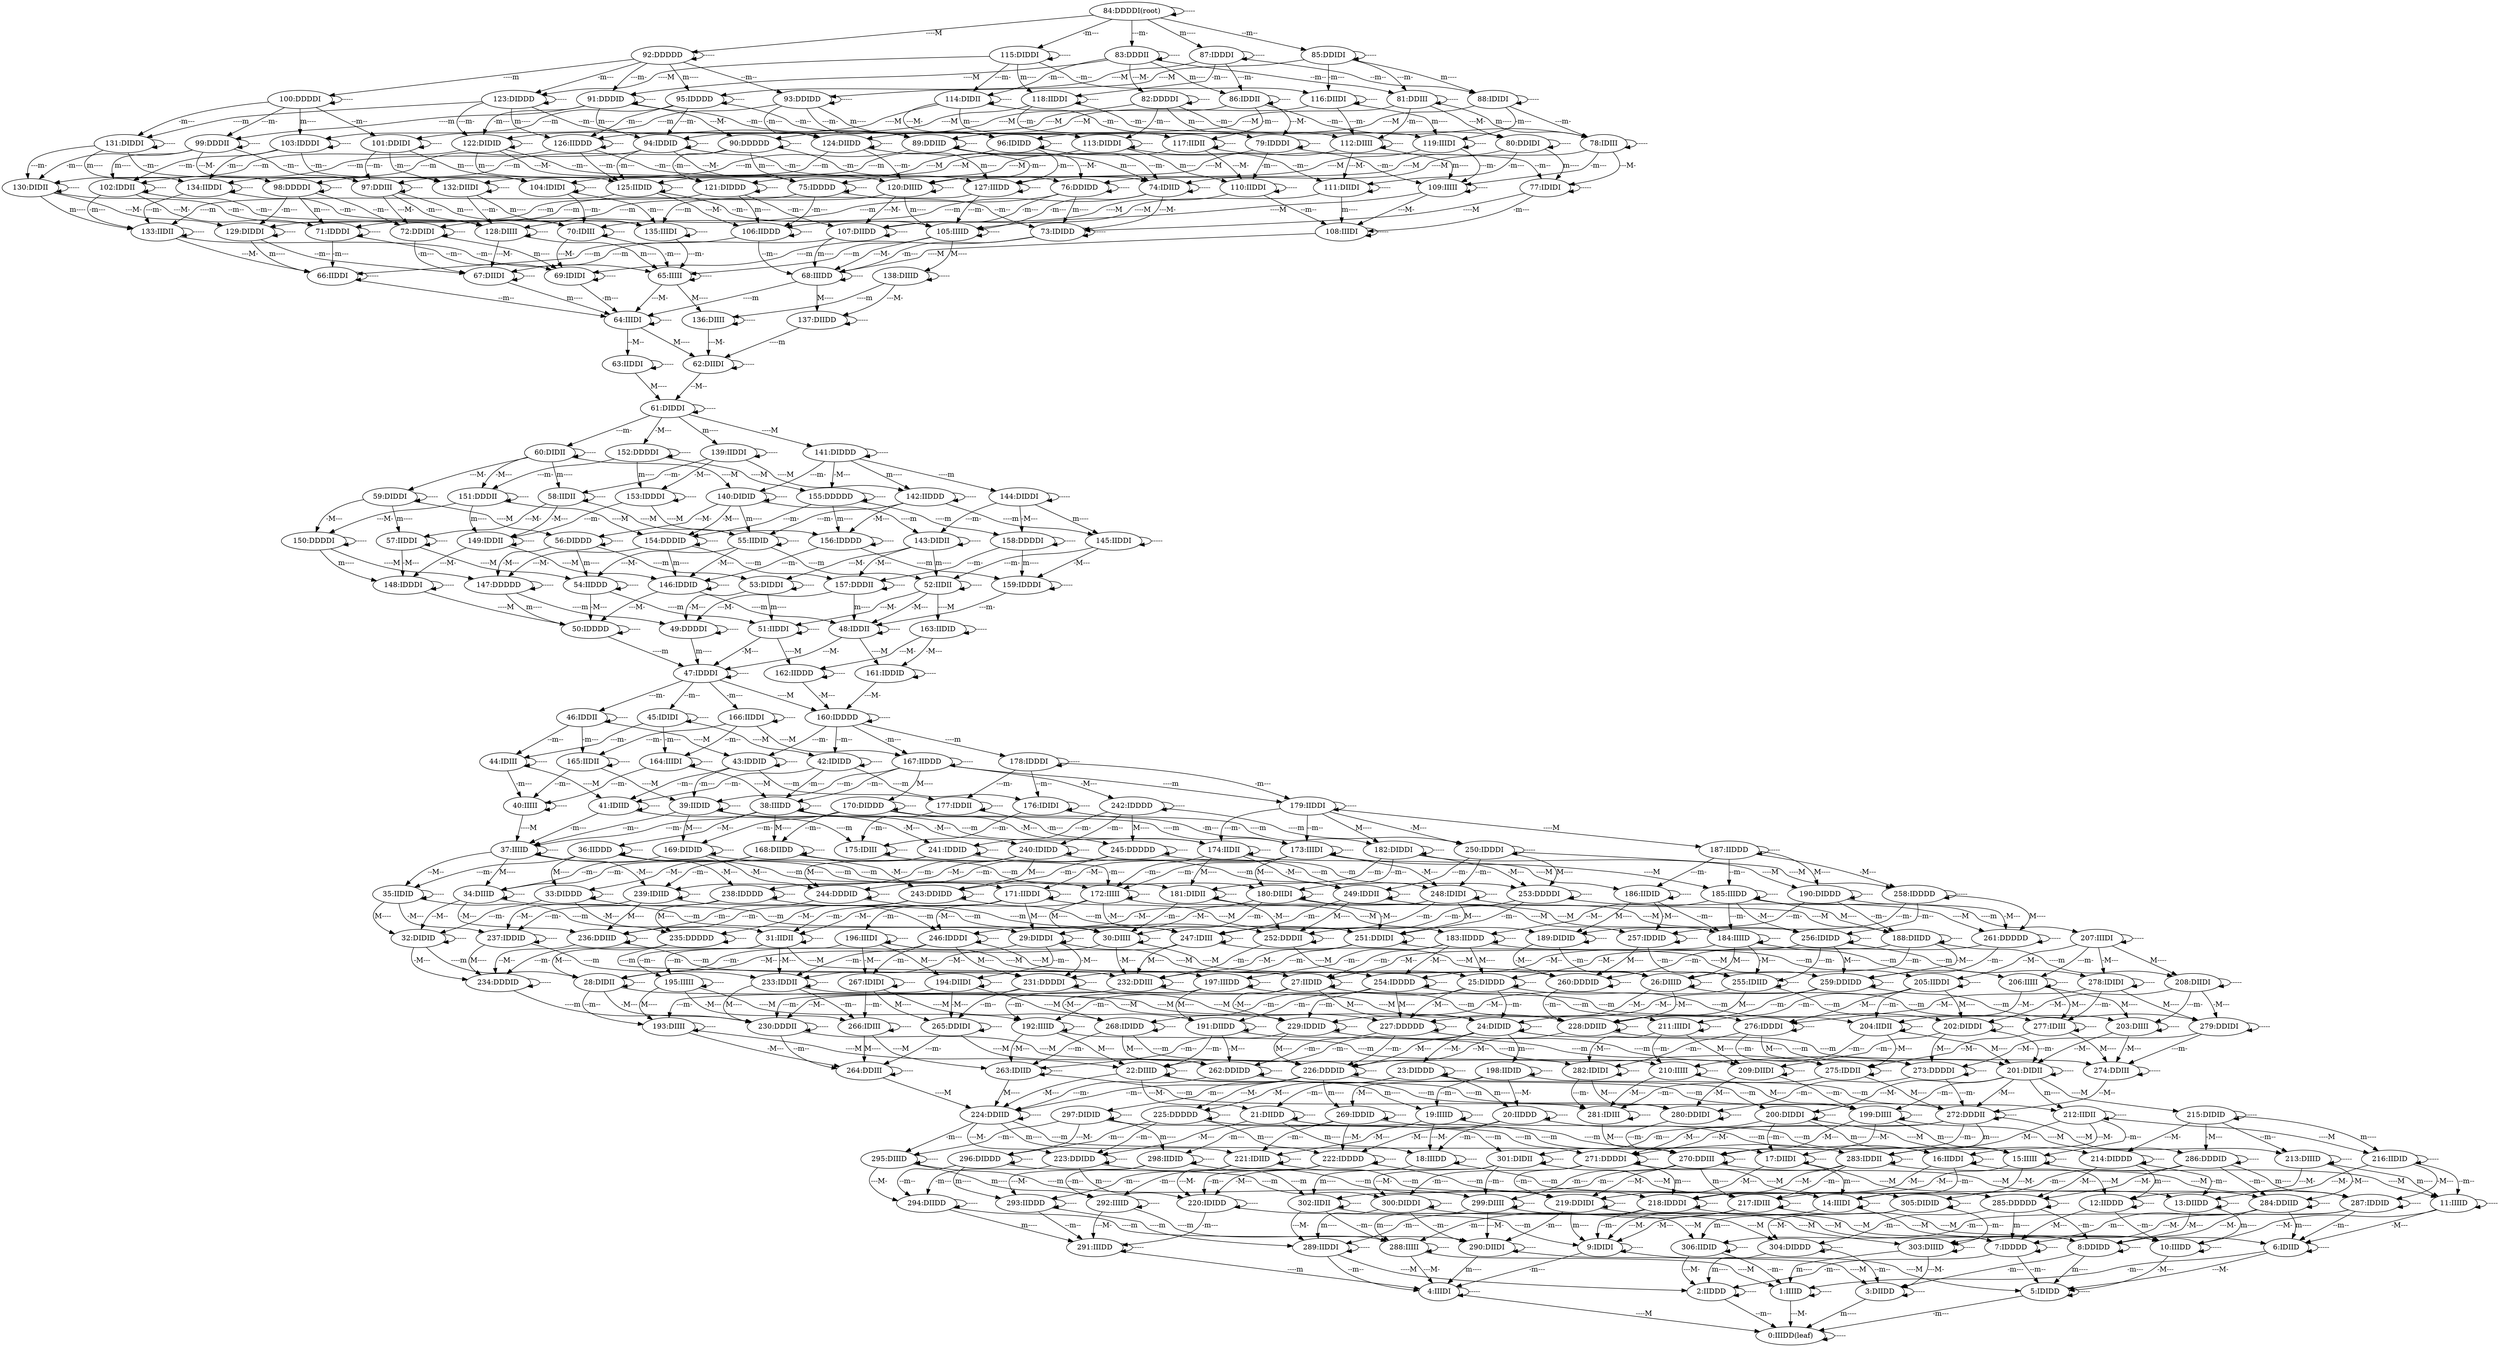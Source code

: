 digraph {
0[label="0:IIIDD(leaf)"];
1[label="1:IIIID"];
2[label="2:IIDDD"];
3[label="3:DIIDD"];
4[label="4:IIIDI"];
5[label="5:IDIDD"];
6[label="6:IDIID"];
7[label="7:IDDDD"];
8[label="8:DDIDD"];
9[label="9:IDIDI"];
10[label="10:IIIDD"];
11[label="11:IIIID"];
12[label="12:IIDDD"];
13[label="13:DIIDD"];
14[label="14:IIIDI"];
15[label="15:IIIII"];
16[label="16:IIDDI"];
17[label="17:DIIDI"];
18[label="18:IIIDD"];
19[label="19:IIIID"];
20[label="20:IIDDD"];
21[label="21:DIIDD"];
22[label="22:DIIID"];
23[label="23:DIDDD"];
24[label="24:DIDID"];
25[label="25:DIDDD"];
26[label="26:DIIID"];
27[label="27:IIDID"];
28[label="28:DIDII"];
29[label="29:DIDDI"];
30[label="30:DIIII"];
31[label="31:IIDII"];
32[label="32:DIDID"];
33[label="33:DIDDD"];
34[label="34:DIIID"];
35[label="35:IIDID"];
36[label="36:IIDDD"];
37[label="37:IIIID"];
38[label="38:IIIDD"];
39[label="39:IIDID"];
40[label="40:IIIII"];
41[label="41:IDIID"];
42[label="42:IDIDD"];
43[label="43:IDDID"];
44[label="44:IDIII"];
45[label="45:IDIDI"];
46[label="46:IDDII"];
47[label="47:IDDDI"];
48[label="48:IDDII"];
49[label="49:DDDDI"];
50[label="50:IDDDD"];
51[label="51:IIDDI"];
52[label="52:IIDII"];
53[label="53:DIDDI"];
54[label="54:IIDDD"];
55[label="55:IIDID"];
56[label="56:DIDDD"];
57[label="57:IIDDI"];
58[label="58:IIDII"];
59[label="59:DIDDI"];
60[label="60:DIDII"];
61[label="61:DIDDI"];
62[label="62:DIIDI"];
63[label="63:IIDDI"];
64[label="64:IIIDI"];
65[label="65:IIIII"];
66[label="66:IIDDI"];
67[label="67:DIIDI"];
68[label="68:IIIDD"];
69[label="69:IDIDI"];
70[label="70:IDIII"];
71[label="71:IDDDI"];
72[label="72:DDIDI"];
73[label="73:IDIDD"];
74[label="74:IDIID"];
75[label="75:IDDDD"];
76[label="76:DDIDD"];
77[label="77:IDIDI"];
78[label="78:IDIII"];
79[label="79:IDDDI"];
80[label="80:DDIDI"];
81[label="81:DDIII"];
82[label="82:DDDDI"];
83[label="83:DDDII"];
84[label="84:DDDDI(root)"];
85[label="85:DDIDI"];
86[label="86:IDDII"];
87[label="87:IDDDI"];
88[label="88:IDIDI"];
89[label="89:DDIID"];
90[label="90:DDDDD"];
91[label="91:DDDID"];
92[label="92:DDDDD"];
93[label="93:DDIDD"];
94[label="94:IDDID"];
95[label="95:IDDDD"];
96[label="96:IDIDD"];
97[label="97:DDIII"];
98[label="98:DDDDI"];
99[label="99:DDDII"];
100[label="100:DDDDI"];
101[label="101:DDIDI"];
102[label="102:IDDII"];
103[label="103:IDDDI"];
104[label="104:IDIDI"];
105[label="105:IIIID"];
106[label="106:IIDDD"];
107[label="107:DIIDD"];
108[label="108:IIIDI"];
109[label="109:IIIII"];
110[label="110:IIDDI"];
111[label="111:DIIDI"];
112[label="112:DIIII"];
113[label="113:DIDDI"];
114[label="114:DIDII"];
115[label="115:DIDDI"];
116[label="116:DIIDI"];
117[label="117:IIDII"];
118[label="118:IIDDI"];
119[label="119:IIIDI"];
120[label="120:DIIID"];
121[label="121:DIDDD"];
122[label="122:DIDID"];
123[label="123:DIDDD"];
124[label="124:DIIDD"];
125[label="125:IIDID"];
126[label="126:IIDDD"];
127[label="127:IIIDD"];
128[label="128:DIIII"];
129[label="129:DIDDI"];
130[label="130:DIDII"];
131[label="131:DIDDI"];
132[label="132:DIIDI"];
133[label="133:IIDII"];
134[label="134:IIDDI"];
135[label="135:IIIDI"];
136[label="136:DIIII"];
137[label="137:DIIDD"];
138[label="138:DIIID"];
139[label="139:IIDDI"];
140[label="140:DIDID"];
141[label="141:DIDDD"];
142[label="142:IIDDD"];
143[label="143:DIDII"];
144[label="144:DIDDI"];
145[label="145:IIDDI"];
146[label="146:IDDID"];
147[label="147:DDDDD"];
148[label="148:IDDDI"];
149[label="149:IDDII"];
150[label="150:DDDDI"];
151[label="151:DDDII"];
152[label="152:DDDDI"];
153[label="153:IDDDI"];
154[label="154:DDDID"];
155[label="155:DDDDD"];
156[label="156:IDDDD"];
157[label="157:DDDII"];
158[label="158:DDDDI"];
159[label="159:IDDDI"];
160[label="160:IDDDD"];
161[label="161:IDDID"];
162[label="162:IIDDD"];
163[label="163:IIDID"];
164[label="164:IIIDI"];
165[label="165:IIDII"];
166[label="166:IIDDI"];
167[label="167:IIDDD"];
168[label="168:DIIDD"];
169[label="169:DIDID"];
170[label="170:DIDDD"];
171[label="171:IIDDI"];
172[label="172:IIIII"];
173[label="173:IIIDI"];
174[label="174:IIDII"];
175[label="175:IDIII"];
176[label="176:IDIDI"];
177[label="177:IDDII"];
178[label="178:IDDDI"];
179[label="179:IIDDI"];
180[label="180:DIIDI"];
181[label="181:DIDII"];
182[label="182:DIDDI"];
183[label="183:IIDDD"];
184[label="184:IIIID"];
185[label="185:IIIDD"];
186[label="186:IIDID"];
187[label="187:IIDDD"];
188[label="188:DIIDD"];
189[label="189:DIDID"];
190[label="190:DIDDD"];
191[label="191:DIIDD"];
192[label="192:IIIID"];
193[label="193:DIIII"];
194[label="194:DIIDI"];
195[label="195:IIIII"];
196[label="196:IIIDI"];
197[label="197:IIIDD"];
198[label="198:IIDID"];
199[label="199:DIIII"];
200[label="200:DIDDI"];
201[label="201:DIDII"];
202[label="202:DIDDI"];
203[label="203:DIIII"];
204[label="204:IIDII"];
205[label="205:IIDDI"];
206[label="206:IIIII"];
207[label="207:IIIDI"];
208[label="208:DIIDI"];
209[label="209:DIIDI"];
210[label="210:IIIII"];
211[label="211:IIIDI"];
212[label="212:IIDII"];
213[label="213:DIIID"];
214[label="214:DIDDD"];
215[label="215:DIDID"];
216[label="216:IIDID"];
217[label="217:IDIII"];
218[label="218:IDDDI"];
219[label="219:DDIDI"];
220[label="220:IDIDD"];
221[label="221:IDIID"];
222[label="222:IDDDD"];
223[label="223:DDIDD"];
224[label="224:DDIID"];
225[label="225:DDDDD"];
226[label="226:DDDID"];
227[label="227:DDDDD"];
228[label="228:DDIID"];
229[label="229:IDDID"];
230[label="230:DDDII"];
231[label="231:DDDDI"];
232[label="232:DDIII"];
233[label="233:IDDII"];
234[label="234:DDDID"];
235[label="235:DDDDD"];
236[label="236:DDIID"];
237[label="237:IDDID"];
238[label="238:IDDDD"];
239[label="239:IDIID"];
240[label="240:IDIDD"];
241[label="241:IDDID"];
242[label="242:IDDDD"];
243[label="243:DDIDD"];
244[label="244:DDDID"];
245[label="245:DDDDD"];
246[label="246:IDDDI"];
247[label="247:IDIII"];
248[label="248:IDIDI"];
249[label="249:IDDII"];
250[label="250:IDDDI"];
251[label="251:DDIDI"];
252[label="252:DDDII"];
253[label="253:DDDDI"];
254[label="254:IDDDD"];
255[label="255:IDIID"];
256[label="256:IDIDD"];
257[label="257:IDDID"];
258[label="258:IDDDD"];
259[label="259:DDIDD"];
260[label="260:DDDID"];
261[label="261:DDDDD"];
262[label="262:DDIDD"];
263[label="263:IDIID"];
264[label="264:DDIII"];
265[label="265:DDIDI"];
266[label="266:IDIII"];
267[label="267:IDIDI"];
268[label="268:IDIDD"];
269[label="269:IDDID"];
270[label="270:DDIII"];
271[label="271:DDDDI"];
272[label="272:DDDII"];
273[label="273:DDDDI"];
274[label="274:DDIII"];
275[label="275:IDDII"];
276[label="276:IDDDI"];
277[label="277:IDIII"];
278[label="278:IDIDI"];
279[label="279:DDIDI"];
280[label="280:DDIDI"];
281[label="281:IDIII"];
282[label="282:IDIDI"];
283[label="283:IDDII"];
284[label="284:DDIID"];
285[label="285:DDDDD"];
286[label="286:DDDID"];
287[label="287:IDDID"];
288[label="288:IIIII"];
289[label="289:IIDDI"];
290[label="290:DIIDI"];
291[label="291:IIIDD"];
292[label="292:IIIID"];
293[label="293:IIDDD"];
294[label="294:DIIDD"];
295[label="295:DIIID"];
296[label="296:DIDDD"];
297[label="297:DIDID"];
298[label="298:IIDID"];
299[label="299:DIIII"];
300[label="300:DIDDI"];
301[label="301:DIDII"];
302[label="302:IIDII"];
303[label="303:DIIID"];
304[label="304:DIDDD"];
305[label="305:DIDID"];
306[label="306:IIDID"];
0 -> 0 [label="-----"];
1 -> 0 [label="---M-"];
1 -> 1 [label="-----"];
2 -> 0 [label="--m--"];
2 -> 2 [label="-----"];
3 -> 0 [label="m----"];
3 -> 3 [label="-----"];
4 -> 0 [label="----M"];
4 -> 4 [label="-----"];
5 -> 0 [label="-m---"];
5 -> 5 [label="-----"];
6 -> 5 [label="---M-"];
6 -> 1 [label="-m---"];
6 -> 6 [label="-----"];
7 -> 2 [label="-m---"];
7 -> 5 [label="--m--"];
7 -> 7 [label="-----"];
8 -> 5 [label="m----"];
8 -> 3 [label="-m---"];
8 -> 8 [label="-----"];
9 -> 5 [label="----M"];
9 -> 4 [label="-m---"];
9 -> 9 [label="-----"];
10 -> 5 [label="-M---"];
10 -> 10 [label="-----"];
11 -> 6 [label="-M---"];
11 -> 10 [label="---M-"];
11 -> 11 [label="-----"];
12 -> 7 [label="-M---"];
12 -> 10 [label="--m--"];
12 -> 12 [label="-----"];
13 -> 8 [label="-M---"];
13 -> 10 [label="m----"];
13 -> 13 [label="-----"];
14 -> 9 [label="-M---"];
14 -> 10 [label="----M"];
14 -> 14 [label="-----"];
15 -> 217 [label="-M---"];
15 -> 14 [label="---M-"];
15 -> 11 [label="----M"];
15 -> 15 [label="-----"];
16 -> 218 [label="-M---"];
16 -> 12 [label="----M"];
16 -> 14 [label="--m--"];
16 -> 16 [label="-----"];
17 -> 219 [label="-M---"];
17 -> 13 [label="----M"];
17 -> 14 [label="m----"];
17 -> 17 [label="-----"];
18 -> 220 [label="-M---"];
18 -> 14 [label="----m"];
18 -> 18 [label="-----"];
19 -> 221 [label="-M---"];
19 -> 18 [label="---M-"];
19 -> 15 [label="----m"];
19 -> 19 [label="-----"];
20 -> 222 [label="-M---"];
20 -> 18 [label="--m--"];
20 -> 16 [label="----m"];
20 -> 20 [label="-----"];
21 -> 223 [label="-M---"];
21 -> 18 [label="m----"];
21 -> 17 [label="----m"];
21 -> 21 [label="-----"];
22 -> 224 [label="-M---"];
22 -> 21 [label="---M-"];
22 -> 19 [label="m----"];
22 -> 199 [label="----m"];
22 -> 22 [label="-----"];
23 -> 225 [label="-M---"];
23 -> 20 [label="m----"];
23 -> 21 [label="--m--"];
23 -> 200 [label="----m"];
23 -> 23 [label="-----"];
24 -> 226 [label="-M---"];
24 -> 23 [label="---M-"];
24 -> 198 [label="m----"];
24 -> 22 [label="--m--"];
24 -> 201 [label="----m"];
24 -> 24 [label="-----"];
25 -> 227 [label="-M---"];
25 -> 191 [label="--m--"];
25 -> 24 [label="---m-"];
25 -> 202 [label="----m"];
25 -> 25 [label="-----"];
26 -> 228 [label="-M---"];
26 -> 24 [label="--M--"];
26 -> 203 [label="----m"];
26 -> 26 [label="-----"];
27 -> 24 [label="M----"];
27 -> 229 [label="-M---"];
27 -> 192 [label="--m--"];
27 -> 204 [label="----m"];
27 -> 27 [label="-----"];
28 -> 230 [label="-M---"];
28 -> 24 [label="----M"];
28 -> 193 [label="--m--"];
28 -> 28 [label="-----"];
29 -> 231 [label="-M---"];
29 -> 25 [label="----M"];
29 -> 194 [label="--m--"];
29 -> 28 [label="---m-"];
29 -> 29 [label="-----"];
30 -> 232 [label="-M---"];
30 -> 28 [label="--M--"];
30 -> 26 [label="----M"];
30 -> 30 [label="-----"];
31 -> 28 [label="M----"];
31 -> 233 [label="-M---"];
31 -> 27 [label="----M"];
31 -> 195 [label="--m--"];
31 -> 31 [label="-----"];
32 -> 234 [label="-M---"];
32 -> 28 [label="----m"];
32 -> 32 [label="-----"];
33 -> 235 [label="-M---"];
33 -> 32 [label="---m-"];
33 -> 29 [label="----m"];
33 -> 33 [label="-----"];
34 -> 236 [label="-M---"];
34 -> 32 [label="--M--"];
34 -> 30 [label="----m"];
34 -> 34 [label="-----"];
35 -> 32 [label="M----"];
35 -> 237 [label="-M---"];
35 -> 31 [label="----m"];
35 -> 35 [label="-----"];
36 -> 33 [label="M----"];
36 -> 238 [label="-M---"];
36 -> 35 [label="---m-"];
36 -> 171 [label="----m"];
36 -> 36 [label="-----"];
37 -> 34 [label="M----"];
37 -> 239 [label="-M---"];
37 -> 35 [label="--M--"];
37 -> 172 [label="----m"];
37 -> 37 [label="-----"];
38 -> 168 [label="M----"];
38 -> 240 [label="-M---"];
38 -> 36 [label="--M--"];
38 -> 37 [label="---m-"];
38 -> 173 [label="----m"];
38 -> 38 [label="-----"];
39 -> 169 [label="M----"];
39 -> 241 [label="-M---"];
39 -> 37 [label="--m--"];
39 -> 174 [label="----m"];
39 -> 39 [label="-----"];
40 -> 37 [label="----M"];
40 -> 40 [label="-----"];
41 -> 37 [label="-m---"];
41 -> 175 [label="----m"];
41 -> 41 [label="-----"];
42 -> 38 [label="-m---"];
42 -> 41 [label="---m-"];
42 -> 176 [label="----m"];
42 -> 42 [label="-----"];
43 -> 39 [label="-m---"];
43 -> 41 [label="--m--"];
43 -> 177 [label="----m"];
43 -> 43 [label="-----"];
44 -> 41 [label="----M"];
44 -> 40 [label="-m---"];
44 -> 44 [label="-----"];
45 -> 42 [label="----M"];
45 -> 164 [label="-m---"];
45 -> 44 [label="---m-"];
45 -> 45 [label="-----"];
46 -> 43 [label="----M"];
46 -> 165 [label="-m---"];
46 -> 44 [label="--m--"];
46 -> 46 [label="-----"];
47 -> 160 [label="----M"];
47 -> 166 [label="-m---"];
47 -> 45 [label="--m--"];
47 -> 46 [label="---m-"];
47 -> 47 [label="-----"];
48 -> 47 [label="---M-"];
48 -> 161 [label="----M"];
48 -> 48 [label="-----"];
49 -> 47 [label="m----"];
49 -> 49 [label="-----"];
50 -> 47 [label="----m"];
50 -> 50 [label="-----"];
51 -> 47 [label="-M---"];
51 -> 162 [label="----M"];
51 -> 51 [label="-----"];
52 -> 48 [label="-M---"];
52 -> 51 [label="---M-"];
52 -> 163 [label="----M"];
52 -> 52 [label="-----"];
53 -> 49 [label="-M---"];
53 -> 51 [label="m----"];
53 -> 53 [label="-----"];
54 -> 50 [label="-M---"];
54 -> 51 [label="----m"];
54 -> 54 [label="-----"];
55 -> 146 [label="-M---"];
55 -> 54 [label="---M-"];
55 -> 52 [label="----m"];
55 -> 55 [label="-----"];
56 -> 147 [label="-M---"];
56 -> 54 [label="m----"];
56 -> 53 [label="----m"];
56 -> 56 [label="-----"];
57 -> 148 [label="-M---"];
57 -> 54 [label="----M"];
57 -> 57 [label="-----"];
58 -> 149 [label="-M---"];
58 -> 57 [label="---M-"];
58 -> 55 [label="----M"];
58 -> 58 [label="-----"];
59 -> 150 [label="-M---"];
59 -> 56 [label="----M"];
59 -> 57 [label="m----"];
59 -> 59 [label="-----"];
60 -> 151 [label="-M---"];
60 -> 59 [label="---M-"];
60 -> 140 [label="----M"];
60 -> 58 [label="m----"];
60 -> 60 [label="-----"];
61 -> 152 [label="-M---"];
61 -> 141 [label="----M"];
61 -> 139 [label="m----"];
61 -> 60 [label="---m-"];
61 -> 61 [label="-----"];
62 -> 61 [label="--M--"];
62 -> 62 [label="-----"];
63 -> 61 [label="M----"];
63 -> 63 [label="-----"];
64 -> 62 [label="M----"];
64 -> 63 [label="--M--"];
64 -> 64 [label="-----"];
65 -> 136 [label="M----"];
65 -> 64 [label="---M-"];
65 -> 65 [label="-----"];
66 -> 64 [label="--m--"];
66 -> 66 [label="-----"];
67 -> 64 [label="m----"];
67 -> 67 [label="-----"];
68 -> 137 [label="M----"];
68 -> 64 [label="----m"];
68 -> 68 [label="-----"];
69 -> 64 [label="-m---"];
69 -> 69 [label="-----"];
70 -> 69 [label="---M-"];
70 -> 65 [label="-m---"];
70 -> 70 [label="-----"];
71 -> 66 [label="-m---"];
71 -> 69 [label="--m--"];
71 -> 71 [label="-----"];
72 -> 69 [label="m----"];
72 -> 67 [label="-m---"];
72 -> 72 [label="-----"];
73 -> 68 [label="-m---"];
73 -> 69 [label="----m"];
73 -> 73 [label="-----"];
74 -> 73 [label="---M-"];
74 -> 105 [label="-m---"];
74 -> 70 [label="----m"];
74 -> 74 [label="-----"];
75 -> 106 [label="-m---"];
75 -> 73 [label="--m--"];
75 -> 71 [label="----m"];
75 -> 75 [label="-----"];
76 -> 73 [label="m----"];
76 -> 107 [label="-m---"];
76 -> 72 [label="----m"];
76 -> 76 [label="-----"];
77 -> 73 [label="----M"];
77 -> 108 [label="-m---"];
77 -> 77 [label="-----"];
78 -> 77 [label="---M-"];
78 -> 74 [label="----M"];
78 -> 109 [label="-m---"];
78 -> 78 [label="-----"];
79 -> 75 [label="----M"];
79 -> 110 [label="-m---"];
79 -> 77 [label="--m--"];
79 -> 79 [label="-----"];
80 -> 76 [label="----M"];
80 -> 77 [label="m----"];
80 -> 111 [label="-m---"];
80 -> 80 [label="-----"];
81 -> 80 [label="---M-"];
81 -> 89 [label="----M"];
81 -> 78 [label="m----"];
81 -> 112 [label="-m---"];
81 -> 81 [label="-----"];
82 -> 90 [label="----M"];
82 -> 79 [label="m----"];
82 -> 113 [label="-m---"];
82 -> 80 [label="--m--"];
82 -> 82 [label="-----"];
83 -> 82 [label="---M-"];
83 -> 91 [label="----M"];
83 -> 86 [label="m----"];
83 -> 114 [label="-m---"];
83 -> 81 [label="--m--"];
83 -> 83 [label="-----"];
84 -> 92 [label="----M"];
84 -> 87 [label="m----"];
84 -> 115 [label="-m---"];
84 -> 85 [label="--m--"];
84 -> 83 [label="---m-"];
84 -> 84 [label="-----"];
85 -> 93 [label="----M"];
85 -> 88 [label="m----"];
85 -> 116 [label="-m---"];
85 -> 81 [label="---m-"];
85 -> 85 [label="-----"];
86 -> 79 [label="---M-"];
86 -> 94 [label="----M"];
86 -> 117 [label="-m---"];
86 -> 78 [label="--m--"];
86 -> 86 [label="-----"];
87 -> 95 [label="----M"];
87 -> 118 [label="-m---"];
87 -> 88 [label="--m--"];
87 -> 86 [label="---m-"];
87 -> 87 [label="-----"];
88 -> 96 [label="----M"];
88 -> 119 [label="-m---"];
88 -> 78 [label="---m-"];
88 -> 88 [label="-----"];
89 -> 76 [label="---M-"];
89 -> 74 [label="m----"];
89 -> 120 [label="-m---"];
89 -> 97 [label="----m"];
89 -> 89 [label="-----"];
90 -> 75 [label="m----"];
90 -> 121 [label="-m---"];
90 -> 76 [label="--m--"];
90 -> 98 [label="----m"];
90 -> 90 [label="-----"];
91 -> 90 [label="---M-"];
91 -> 94 [label="m----"];
91 -> 122 [label="-m---"];
91 -> 89 [label="--m--"];
91 -> 99 [label="----m"];
91 -> 91 [label="-----"];
92 -> 95 [label="m----"];
92 -> 123 [label="-m---"];
92 -> 93 [label="--m--"];
92 -> 91 [label="---m-"];
92 -> 100 [label="----m"];
92 -> 92 [label="-----"];
93 -> 96 [label="m----"];
93 -> 124 [label="-m---"];
93 -> 89 [label="---m-"];
93 -> 101 [label="----m"];
93 -> 93 [label="-----"];
94 -> 75 [label="---M-"];
94 -> 125 [label="-m---"];
94 -> 74 [label="--m--"];
94 -> 102 [label="----m"];
94 -> 94 [label="-----"];
95 -> 126 [label="-m---"];
95 -> 96 [label="--m--"];
95 -> 94 [label="---m-"];
95 -> 103 [label="----m"];
95 -> 95 [label="-----"];
96 -> 127 [label="-m---"];
96 -> 74 [label="---m-"];
96 -> 104 [label="----m"];
96 -> 96 [label="-----"];
97 -> 72 [label="---M-"];
97 -> 70 [label="m----"];
97 -> 128 [label="-m---"];
97 -> 97 [label="-----"];
98 -> 71 [label="m----"];
98 -> 129 [label="-m---"];
98 -> 72 [label="--m--"];
98 -> 98 [label="-----"];
99 -> 98 [label="---M-"];
99 -> 102 [label="m----"];
99 -> 130 [label="-m---"];
99 -> 97 [label="--m--"];
99 -> 99 [label="-----"];
100 -> 103 [label="m----"];
100 -> 131 [label="-m---"];
100 -> 101 [label="--m--"];
100 -> 99 [label="---m-"];
100 -> 100 [label="-----"];
101 -> 104 [label="m----"];
101 -> 132 [label="-m---"];
101 -> 97 [label="---m-"];
101 -> 101 [label="-----"];
102 -> 71 [label="---M-"];
102 -> 133 [label="-m---"];
102 -> 70 [label="--m--"];
102 -> 102 [label="-----"];
103 -> 134 [label="-m---"];
103 -> 104 [label="--m--"];
103 -> 102 [label="---m-"];
103 -> 103 [label="-----"];
104 -> 135 [label="-m---"];
104 -> 70 [label="---m-"];
104 -> 104 [label="-----"];
105 -> 138 [label="M----"];
105 -> 68 [label="---M-"];
105 -> 65 [label="----m"];
105 -> 105 [label="-----"];
106 -> 68 [label="--m--"];
106 -> 66 [label="----m"];
106 -> 106 [label="-----"];
107 -> 68 [label="m----"];
107 -> 67 [label="----m"];
107 -> 107 [label="-----"];
108 -> 68 [label="----M"];
108 -> 108 [label="-----"];
109 -> 108 [label="---M-"];
109 -> 105 [label="----M"];
109 -> 109 [label="-----"];
110 -> 106 [label="----M"];
110 -> 108 [label="--m--"];
110 -> 110 [label="-----"];
111 -> 107 [label="----M"];
111 -> 108 [label="m----"];
111 -> 111 [label="-----"];
112 -> 111 [label="---M-"];
112 -> 120 [label="----M"];
112 -> 109 [label="m----"];
112 -> 112 [label="-----"];
113 -> 121 [label="----M"];
113 -> 110 [label="m----"];
113 -> 111 [label="--m--"];
113 -> 113 [label="-----"];
114 -> 113 [label="---M-"];
114 -> 122 [label="----M"];
114 -> 117 [label="m----"];
114 -> 112 [label="--m--"];
114 -> 114 [label="-----"];
115 -> 123 [label="----M"];
115 -> 118 [label="m----"];
115 -> 116 [label="--m--"];
115 -> 114 [label="---m-"];
115 -> 115 [label="-----"];
116 -> 124 [label="----M"];
116 -> 119 [label="m----"];
116 -> 112 [label="---m-"];
116 -> 116 [label="-----"];
117 -> 110 [label="---M-"];
117 -> 125 [label="----M"];
117 -> 109 [label="--m--"];
117 -> 117 [label="-----"];
118 -> 126 [label="----M"];
118 -> 119 [label="--m--"];
118 -> 117 [label="---m-"];
118 -> 118 [label="-----"];
119 -> 127 [label="----M"];
119 -> 109 [label="---m-"];
119 -> 119 [label="-----"];
120 -> 107 [label="---M-"];
120 -> 105 [label="m----"];
120 -> 128 [label="----m"];
120 -> 120 [label="-----"];
121 -> 106 [label="m----"];
121 -> 107 [label="--m--"];
121 -> 129 [label="----m"];
121 -> 121 [label="-----"];
122 -> 121 [label="---M-"];
122 -> 125 [label="m----"];
122 -> 120 [label="--m--"];
122 -> 130 [label="----m"];
122 -> 122 [label="-----"];
123 -> 126 [label="m----"];
123 -> 124 [label="--m--"];
123 -> 122 [label="---m-"];
123 -> 131 [label="----m"];
123 -> 123 [label="-----"];
124 -> 127 [label="m----"];
124 -> 120 [label="---m-"];
124 -> 132 [label="----m"];
124 -> 124 [label="-----"];
125 -> 106 [label="---M-"];
125 -> 105 [label="--m--"];
125 -> 133 [label="----m"];
125 -> 125 [label="-----"];
126 -> 127 [label="--m--"];
126 -> 125 [label="---m-"];
126 -> 134 [label="----m"];
126 -> 126 [label="-----"];
127 -> 105 [label="---m-"];
127 -> 135 [label="----m"];
127 -> 127 [label="-----"];
128 -> 67 [label="---M-"];
128 -> 65 [label="m----"];
128 -> 128 [label="-----"];
129 -> 66 [label="m----"];
129 -> 67 [label="--m--"];
129 -> 129 [label="-----"];
130 -> 129 [label="---M-"];
130 -> 133 [label="m----"];
130 -> 128 [label="--m--"];
130 -> 130 [label="-----"];
131 -> 134 [label="m----"];
131 -> 132 [label="--m--"];
131 -> 130 [label="---m-"];
131 -> 131 [label="-----"];
132 -> 135 [label="m----"];
132 -> 128 [label="---m-"];
132 -> 132 [label="-----"];
133 -> 66 [label="---M-"];
133 -> 65 [label="--m--"];
133 -> 133 [label="-----"];
134 -> 135 [label="--m--"];
134 -> 133 [label="---m-"];
134 -> 134 [label="-----"];
135 -> 65 [label="---m-"];
135 -> 135 [label="-----"];
136 -> 62 [label="---M-"];
136 -> 136 [label="-----"];
137 -> 62 [label="----m"];
137 -> 137 [label="-----"];
138 -> 137 [label="---M-"];
138 -> 136 [label="----m"];
138 -> 138 [label="-----"];
139 -> 153 [label="-M---"];
139 -> 142 [label="----M"];
139 -> 58 [label="---m-"];
139 -> 139 [label="-----"];
140 -> 154 [label="-M---"];
140 -> 56 [label="---M-"];
140 -> 55 [label="m----"];
140 -> 143 [label="----m"];
140 -> 140 [label="-----"];
141 -> 155 [label="-M---"];
141 -> 142 [label="m----"];
141 -> 140 [label="---m-"];
141 -> 144 [label="----m"];
141 -> 141 [label="-----"];
142 -> 156 [label="-M---"];
142 -> 55 [label="---m-"];
142 -> 145 [label="----m"];
142 -> 142 [label="-----"];
143 -> 157 [label="-M---"];
143 -> 53 [label="---M-"];
143 -> 52 [label="m----"];
143 -> 143 [label="-----"];
144 -> 158 [label="-M---"];
144 -> 145 [label="m----"];
144 -> 143 [label="---m-"];
144 -> 144 [label="-----"];
145 -> 159 [label="-M---"];
145 -> 52 [label="---m-"];
145 -> 145 [label="-----"];
146 -> 50 [label="---M-"];
146 -> 48 [label="----m"];
146 -> 146 [label="-----"];
147 -> 50 [label="m----"];
147 -> 49 [label="----m"];
147 -> 147 [label="-----"];
148 -> 50 [label="----M"];
148 -> 148 [label="-----"];
149 -> 148 [label="---M-"];
149 -> 146 [label="----M"];
149 -> 149 [label="-----"];
150 -> 147 [label="----M"];
150 -> 148 [label="m----"];
150 -> 150 [label="-----"];
151 -> 150 [label="---M-"];
151 -> 154 [label="----M"];
151 -> 149 [label="m----"];
151 -> 151 [label="-----"];
152 -> 155 [label="----M"];
152 -> 153 [label="m----"];
152 -> 151 [label="---m-"];
152 -> 152 [label="-----"];
153 -> 156 [label="----M"];
153 -> 149 [label="---m-"];
153 -> 153 [label="-----"];
154 -> 147 [label="---M-"];
154 -> 146 [label="m----"];
154 -> 157 [label="----m"];
154 -> 154 [label="-----"];
155 -> 156 [label="m----"];
155 -> 154 [label="---m-"];
155 -> 158 [label="----m"];
155 -> 155 [label="-----"];
156 -> 146 [label="---m-"];
156 -> 159 [label="----m"];
156 -> 156 [label="-----"];
157 -> 49 [label="---M-"];
157 -> 48 [label="m----"];
157 -> 157 [label="-----"];
158 -> 159 [label="m----"];
158 -> 157 [label="---m-"];
158 -> 158 [label="-----"];
159 -> 48 [label="---m-"];
159 -> 159 [label="-----"];
160 -> 167 [label="-m---"];
160 -> 42 [label="--m--"];
160 -> 43 [label="---m-"];
160 -> 178 [label="----m"];
160 -> 160 [label="-----"];
161 -> 160 [label="---M-"];
161 -> 161 [label="-----"];
162 -> 160 [label="-M---"];
162 -> 162 [label="-----"];
163 -> 161 [label="-M---"];
163 -> 162 [label="---M-"];
163 -> 163 [label="-----"];
164 -> 38 [label="----M"];
164 -> 40 [label="---m-"];
164 -> 164 [label="-----"];
165 -> 39 [label="----M"];
165 -> 40 [label="--m--"];
165 -> 165 [label="-----"];
166 -> 167 [label="----M"];
166 -> 164 [label="--m--"];
166 -> 165 [label="---m-"];
166 -> 166 [label="-----"];
167 -> 170 [label="M----"];
167 -> 242 [label="-M---"];
167 -> 38 [label="--m--"];
167 -> 39 [label="---m-"];
167 -> 179 [label="----m"];
167 -> 167 [label="-----"];
168 -> 243 [label="-M---"];
168 -> 33 [label="--M--"];
168 -> 34 [label="---m-"];
168 -> 180 [label="----m"];
168 -> 168 [label="-----"];
169 -> 244 [label="-M---"];
169 -> 34 [label="--m--"];
169 -> 181 [label="----m"];
169 -> 169 [label="-----"];
170 -> 245 [label="-M---"];
170 -> 168 [label="--m--"];
170 -> 169 [label="---m-"];
170 -> 182 [label="----m"];
170 -> 170 [label="-----"];
171 -> 29 [label="M----"];
171 -> 246 [label="-M---"];
171 -> 183 [label="----M"];
171 -> 196 [label="--m--"];
171 -> 31 [label="---m-"];
171 -> 171 [label="-----"];
172 -> 30 [label="M----"];
172 -> 247 [label="-M---"];
172 -> 31 [label="--M--"];
172 -> 184 [label="----M"];
172 -> 172 [label="-----"];
173 -> 180 [label="M----"];
173 -> 248 [label="-M---"];
173 -> 171 [label="--M--"];
173 -> 185 [label="----M"];
173 -> 172 [label="---m-"];
173 -> 173 [label="-----"];
174 -> 181 [label="M----"];
174 -> 249 [label="-M---"];
174 -> 186 [label="----M"];
174 -> 172 [label="--m--"];
174 -> 174 [label="-----"];
175 -> 172 [label="-m---"];
175 -> 175 [label="-----"];
176 -> 173 [label="-m---"];
176 -> 175 [label="---m-"];
176 -> 176 [label="-----"];
177 -> 174 [label="-m---"];
177 -> 175 [label="--m--"];
177 -> 177 [label="-----"];
178 -> 179 [label="-m---"];
178 -> 176 [label="--m--"];
178 -> 177 [label="---m-"];
178 -> 178 [label="-----"];
179 -> 182 [label="M----"];
179 -> 250 [label="-M---"];
179 -> 187 [label="----M"];
179 -> 173 [label="--m--"];
179 -> 174 [label="---m-"];
179 -> 179 [label="-----"];
180 -> 251 [label="-M---"];
180 -> 29 [label="--M--"];
180 -> 188 [label="----M"];
180 -> 30 [label="---m-"];
180 -> 180 [label="-----"];
181 -> 252 [label="-M---"];
181 -> 189 [label="----M"];
181 -> 30 [label="--m--"];
181 -> 181 [label="-----"];
182 -> 253 [label="-M---"];
182 -> 190 [label="----M"];
182 -> 180 [label="--m--"];
182 -> 181 [label="---m-"];
182 -> 182 [label="-----"];
183 -> 25 [label="M----"];
183 -> 254 [label="-M---"];
183 -> 197 [label="--m--"];
183 -> 27 [label="---m-"];
183 -> 205 [label="----m"];
183 -> 183 [label="-----"];
184 -> 26 [label="M----"];
184 -> 255 [label="-M---"];
184 -> 27 [label="--M--"];
184 -> 206 [label="----m"];
184 -> 184 [label="-----"];
185 -> 188 [label="M----"];
185 -> 256 [label="-M---"];
185 -> 183 [label="--M--"];
185 -> 184 [label="---m-"];
185 -> 207 [label="----m"];
185 -> 185 [label="-----"];
186 -> 189 [label="M----"];
186 -> 257 [label="-M---"];
186 -> 184 [label="--m--"];
186 -> 186 [label="-----"];
187 -> 190 [label="M----"];
187 -> 258 [label="-M---"];
187 -> 185 [label="--m--"];
187 -> 186 [label="---m-"];
187 -> 187 [label="-----"];
188 -> 259 [label="-M---"];
188 -> 25 [label="--M--"];
188 -> 26 [label="---m-"];
188 -> 208 [label="----m"];
188 -> 188 [label="-----"];
189 -> 260 [label="-M---"];
189 -> 26 [label="--m--"];
189 -> 189 [label="-----"];
190 -> 261 [label="-M---"];
190 -> 188 [label="--m--"];
190 -> 189 [label="---m-"];
190 -> 190 [label="-----"];
191 -> 262 [label="-M---"];
191 -> 22 [label="---m-"];
191 -> 209 [label="----m"];
191 -> 191 [label="-----"];
192 -> 22 [label="M----"];
192 -> 263 [label="-M---"];
192 -> 210 [label="----m"];
192 -> 192 [label="-----"];
193 -> 264 [label="-M---"];
193 -> 22 [label="----M"];
193 -> 193 [label="-----"];
194 -> 265 [label="-M---"];
194 -> 191 [label="----M"];
194 -> 193 [label="---m-"];
194 -> 194 [label="-----"];
195 -> 193 [label="M----"];
195 -> 266 [label="-M---"];
195 -> 192 [label="----M"];
195 -> 195 [label="-----"];
196 -> 194 [label="M----"];
196 -> 267 [label="-M---"];
196 -> 197 [label="----M"];
196 -> 195 [label="---m-"];
196 -> 196 [label="-----"];
197 -> 191 [label="M----"];
197 -> 268 [label="-M---"];
197 -> 192 [label="---m-"];
197 -> 211 [label="----m"];
197 -> 197 [label="-----"];
198 -> 269 [label="-M---"];
198 -> 20 [label="---M-"];
198 -> 19 [label="--m--"];
198 -> 212 [label="----m"];
198 -> 198 [label="-----"];
199 -> 270 [label="-M---"];
199 -> 17 [label="---M-"];
199 -> 213 [label="----M"];
199 -> 15 [label="m----"];
199 -> 199 [label="-----"];
200 -> 271 [label="-M---"];
200 -> 214 [label="----M"];
200 -> 16 [label="m----"];
200 -> 17 [label="--m--"];
200 -> 200 [label="-----"];
201 -> 272 [label="-M---"];
201 -> 200 [label="---M-"];
201 -> 215 [label="----M"];
201 -> 212 [label="m----"];
201 -> 199 [label="--m--"];
201 -> 201 [label="-----"];
202 -> 273 [label="-M---"];
202 -> 209 [label="--m--"];
202 -> 201 [label="---m-"];
202 -> 202 [label="-----"];
203 -> 274 [label="-M---"];
203 -> 201 [label="--M--"];
203 -> 203 [label="-----"];
204 -> 201 [label="M----"];
204 -> 275 [label="-M---"];
204 -> 210 [label="--m--"];
204 -> 204 [label="-----"];
205 -> 202 [label="M----"];
205 -> 276 [label="-M---"];
205 -> 211 [label="--m--"];
205 -> 204 [label="---m-"];
205 -> 205 [label="-----"];
206 -> 203 [label="M----"];
206 -> 277 [label="-M---"];
206 -> 204 [label="--M--"];
206 -> 206 [label="-----"];
207 -> 208 [label="M----"];
207 -> 278 [label="-M---"];
207 -> 205 [label="--M--"];
207 -> 206 [label="---m-"];
207 -> 207 [label="-----"];
208 -> 279 [label="-M---"];
208 -> 202 [label="--M--"];
208 -> 203 [label="---m-"];
208 -> 208 [label="-----"];
209 -> 280 [label="-M---"];
209 -> 199 [label="---m-"];
209 -> 209 [label="-----"];
210 -> 199 [label="M----"];
210 -> 281 [label="-M---"];
210 -> 210 [label="-----"];
211 -> 209 [label="M----"];
211 -> 282 [label="-M---"];
211 -> 210 [label="---m-"];
211 -> 211 [label="-----"];
212 -> 283 [label="-M---"];
212 -> 16 [label="---M-"];
212 -> 216 [label="----M"];
212 -> 15 [label="--m--"];
212 -> 212 [label="-----"];
213 -> 284 [label="-M---"];
213 -> 13 [label="---M-"];
213 -> 11 [label="m----"];
213 -> 213 [label="-----"];
214 -> 285 [label="-M---"];
214 -> 12 [label="m----"];
214 -> 13 [label="--m--"];
214 -> 214 [label="-----"];
215 -> 286 [label="-M---"];
215 -> 214 [label="---M-"];
215 -> 216 [label="m----"];
215 -> 213 [label="--m--"];
215 -> 215 [label="-----"];
216 -> 287 [label="-M---"];
216 -> 12 [label="---M-"];
216 -> 11 [label="--m--"];
216 -> 216 [label="-----"];
217 -> 9 [label="---M-"];
217 -> 6 [label="----M"];
217 -> 288 [label="-m---"];
217 -> 217 [label="-----"];
218 -> 7 [label="----M"];
218 -> 289 [label="-m---"];
218 -> 9 [label="--m--"];
218 -> 218 [label="-----"];
219 -> 8 [label="----M"];
219 -> 9 [label="m----"];
219 -> 290 [label="-m---"];
219 -> 219 [label="-----"];
220 -> 291 [label="-m---"];
220 -> 9 [label="----m"];
220 -> 220 [label="-----"];
221 -> 220 [label="---M-"];
221 -> 292 [label="-m---"];
221 -> 217 [label="----m"];
221 -> 221 [label="-----"];
222 -> 293 [label="-m---"];
222 -> 220 [label="--m--"];
222 -> 218 [label="----m"];
222 -> 222 [label="-----"];
223 -> 220 [label="m----"];
223 -> 294 [label="-m---"];
223 -> 219 [label="----m"];
223 -> 223 [label="-----"];
224 -> 223 [label="---M-"];
224 -> 221 [label="m----"];
224 -> 295 [label="-m---"];
224 -> 270 [label="----m"];
224 -> 224 [label="-----"];
225 -> 222 [label="m----"];
225 -> 296 [label="-m---"];
225 -> 223 [label="--m--"];
225 -> 271 [label="----m"];
225 -> 225 [label="-----"];
226 -> 225 [label="---M-"];
226 -> 269 [label="m----"];
226 -> 297 [label="-m---"];
226 -> 224 [label="--m--"];
226 -> 272 [label="----m"];
226 -> 226 [label="-----"];
227 -> 262 [label="--m--"];
227 -> 226 [label="---m-"];
227 -> 273 [label="----m"];
227 -> 227 [label="-----"];
228 -> 226 [label="--M--"];
228 -> 274 [label="----m"];
228 -> 228 [label="-----"];
229 -> 226 [label="M----"];
229 -> 263 [label="--m--"];
229 -> 275 [label="----m"];
229 -> 229 [label="-----"];
230 -> 226 [label="----M"];
230 -> 264 [label="--m--"];
230 -> 230 [label="-----"];
231 -> 227 [label="----M"];
231 -> 265 [label="--m--"];
231 -> 230 [label="---m-"];
231 -> 231 [label="-----"];
232 -> 230 [label="--M--"];
232 -> 228 [label="----M"];
232 -> 232 [label="-----"];
233 -> 230 [label="M----"];
233 -> 229 [label="----M"];
233 -> 266 [label="--m--"];
233 -> 233 [label="-----"];
234 -> 230 [label="----m"];
234 -> 234 [label="-----"];
235 -> 234 [label="---m-"];
235 -> 231 [label="----m"];
235 -> 235 [label="-----"];
236 -> 234 [label="--M--"];
236 -> 232 [label="----m"];
236 -> 236 [label="-----"];
237 -> 234 [label="M----"];
237 -> 233 [label="----m"];
237 -> 237 [label="-----"];
238 -> 235 [label="M----"];
238 -> 237 [label="---m-"];
238 -> 246 [label="----m"];
238 -> 238 [label="-----"];
239 -> 236 [label="M----"];
239 -> 237 [label="--M--"];
239 -> 247 [label="----m"];
239 -> 239 [label="-----"];
240 -> 243 [label="M----"];
240 -> 238 [label="--M--"];
240 -> 239 [label="---m-"];
240 -> 248 [label="----m"];
240 -> 240 [label="-----"];
241 -> 244 [label="M----"];
241 -> 239 [label="--m--"];
241 -> 249 [label="----m"];
241 -> 241 [label="-----"];
242 -> 245 [label="M----"];
242 -> 240 [label="--m--"];
242 -> 241 [label="---m-"];
242 -> 250 [label="----m"];
242 -> 242 [label="-----"];
243 -> 235 [label="--M--"];
243 -> 236 [label="---m-"];
243 -> 251 [label="----m"];
243 -> 243 [label="-----"];
244 -> 236 [label="--m--"];
244 -> 252 [label="----m"];
244 -> 244 [label="-----"];
245 -> 243 [label="--m--"];
245 -> 244 [label="---m-"];
245 -> 253 [label="----m"];
245 -> 245 [label="-----"];
246 -> 231 [label="M----"];
246 -> 254 [label="----M"];
246 -> 267 [label="--m--"];
246 -> 233 [label="---m-"];
246 -> 246 [label="-----"];
247 -> 232 [label="M----"];
247 -> 233 [label="--M--"];
247 -> 255 [label="----M"];
247 -> 247 [label="-----"];
248 -> 251 [label="M----"];
248 -> 246 [label="--M--"];
248 -> 256 [label="----M"];
248 -> 247 [label="---m-"];
248 -> 248 [label="-----"];
249 -> 252 [label="M----"];
249 -> 257 [label="----M"];
249 -> 247 [label="--m--"];
249 -> 249 [label="-----"];
250 -> 253 [label="M----"];
250 -> 258 [label="----M"];
250 -> 248 [label="--m--"];
250 -> 249 [label="---m-"];
250 -> 250 [label="-----"];
251 -> 231 [label="--M--"];
251 -> 259 [label="----M"];
251 -> 232 [label="---m-"];
251 -> 251 [label="-----"];
252 -> 260 [label="----M"];
252 -> 232 [label="--m--"];
252 -> 252 [label="-----"];
253 -> 261 [label="----M"];
253 -> 251 [label="--m--"];
253 -> 252 [label="---m-"];
253 -> 253 [label="-----"];
254 -> 227 [label="M----"];
254 -> 268 [label="--m--"];
254 -> 229 [label="---m-"];
254 -> 276 [label="----m"];
254 -> 254 [label="-----"];
255 -> 228 [label="M----"];
255 -> 229 [label="--M--"];
255 -> 277 [label="----m"];
255 -> 255 [label="-----"];
256 -> 259 [label="M----"];
256 -> 254 [label="--M--"];
256 -> 255 [label="---m-"];
256 -> 278 [label="----m"];
256 -> 256 [label="-----"];
257 -> 260 [label="M----"];
257 -> 255 [label="--m--"];
257 -> 257 [label="-----"];
258 -> 261 [label="M----"];
258 -> 256 [label="--m--"];
258 -> 257 [label="---m-"];
258 -> 258 [label="-----"];
259 -> 227 [label="--M--"];
259 -> 228 [label="---m-"];
259 -> 279 [label="----m"];
259 -> 259 [label="-----"];
260 -> 228 [label="--m--"];
260 -> 260 [label="-----"];
261 -> 259 [label="--m--"];
261 -> 260 [label="---m-"];
261 -> 261 [label="-----"];
262 -> 224 [label="---m-"];
262 -> 280 [label="----m"];
262 -> 262 [label="-----"];
263 -> 224 [label="M----"];
263 -> 281 [label="----m"];
263 -> 263 [label="-----"];
264 -> 224 [label="----M"];
264 -> 264 [label="-----"];
265 -> 262 [label="----M"];
265 -> 264 [label="---m-"];
265 -> 265 [label="-----"];
266 -> 264 [label="M----"];
266 -> 263 [label="----M"];
266 -> 266 [label="-----"];
267 -> 265 [label="M----"];
267 -> 268 [label="----M"];
267 -> 266 [label="---m-"];
267 -> 267 [label="-----"];
268 -> 262 [label="M----"];
268 -> 263 [label="---m-"];
268 -> 282 [label="----m"];
268 -> 268 [label="-----"];
269 -> 222 [label="---M-"];
269 -> 298 [label="-m---"];
269 -> 221 [label="--m--"];
269 -> 283 [label="----m"];
269 -> 269 [label="-----"];
270 -> 219 [label="---M-"];
270 -> 284 [label="----M"];
270 -> 217 [label="m----"];
270 -> 299 [label="-m---"];
270 -> 270 [label="-----"];
271 -> 285 [label="----M"];
271 -> 218 [label="m----"];
271 -> 300 [label="-m---"];
271 -> 219 [label="--m--"];
271 -> 271 [label="-----"];
272 -> 271 [label="---M-"];
272 -> 286 [label="----M"];
272 -> 283 [label="m----"];
272 -> 301 [label="-m---"];
272 -> 270 [label="--m--"];
272 -> 272 [label="-----"];
273 -> 280 [label="--m--"];
273 -> 272 [label="---m-"];
273 -> 273 [label="-----"];
274 -> 272 [label="--M--"];
274 -> 274 [label="-----"];
275 -> 272 [label="M----"];
275 -> 281 [label="--m--"];
275 -> 275 [label="-----"];
276 -> 273 [label="M----"];
276 -> 282 [label="--m--"];
276 -> 275 [label="---m-"];
276 -> 276 [label="-----"];
277 -> 274 [label="M----"];
277 -> 275 [label="--M--"];
277 -> 277 [label="-----"];
278 -> 279 [label="M----"];
278 -> 276 [label="--M--"];
278 -> 277 [label="---m-"];
278 -> 278 [label="-----"];
279 -> 273 [label="--M--"];
279 -> 274 [label="---m-"];
279 -> 279 [label="-----"];
280 -> 270 [label="---m-"];
280 -> 280 [label="-----"];
281 -> 270 [label="M----"];
281 -> 281 [label="-----"];
282 -> 280 [label="M----"];
282 -> 281 [label="---m-"];
282 -> 282 [label="-----"];
283 -> 218 [label="---M-"];
283 -> 287 [label="----M"];
283 -> 302 [label="-m---"];
283 -> 217 [label="--m--"];
283 -> 283 [label="-----"];
284 -> 8 [label="---M-"];
284 -> 6 [label="m----"];
284 -> 303 [label="-m---"];
284 -> 284 [label="-----"];
285 -> 7 [label="m----"];
285 -> 304 [label="-m---"];
285 -> 8 [label="--m--"];
285 -> 285 [label="-----"];
286 -> 285 [label="---M-"];
286 -> 287 [label="m----"];
286 -> 305 [label="-m---"];
286 -> 284 [label="--m--"];
286 -> 286 [label="-----"];
287 -> 7 [label="---M-"];
287 -> 306 [label="-m---"];
287 -> 6 [label="--m--"];
287 -> 287 [label="-----"];
288 -> 4 [label="---M-"];
288 -> 1 [label="----M"];
288 -> 288 [label="-----"];
289 -> 2 [label="----M"];
289 -> 4 [label="--m--"];
289 -> 289 [label="-----"];
290 -> 3 [label="----M"];
290 -> 4 [label="m----"];
290 -> 290 [label="-----"];
291 -> 4 [label="----m"];
291 -> 291 [label="-----"];
292 -> 291 [label="---M-"];
292 -> 288 [label="----m"];
292 -> 292 [label="-----"];
293 -> 291 [label="--m--"];
293 -> 289 [label="----m"];
293 -> 293 [label="-----"];
294 -> 291 [label="m----"];
294 -> 290 [label="----m"];
294 -> 294 [label="-----"];
295 -> 294 [label="---M-"];
295 -> 292 [label="m----"];
295 -> 299 [label="----m"];
295 -> 295 [label="-----"];
296 -> 293 [label="m----"];
296 -> 294 [label="--m--"];
296 -> 300 [label="----m"];
296 -> 296 [label="-----"];
297 -> 296 [label="---M-"];
297 -> 298 [label="m----"];
297 -> 295 [label="--m--"];
297 -> 301 [label="----m"];
297 -> 297 [label="-----"];
298 -> 293 [label="---M-"];
298 -> 292 [label="--m--"];
298 -> 302 [label="----m"];
298 -> 298 [label="-----"];
299 -> 290 [label="---M-"];
299 -> 303 [label="----M"];
299 -> 288 [label="m----"];
299 -> 299 [label="-----"];
300 -> 304 [label="----M"];
300 -> 289 [label="m----"];
300 -> 290 [label="--m--"];
300 -> 300 [label="-----"];
301 -> 300 [label="---M-"];
301 -> 305 [label="----M"];
301 -> 302 [label="m----"];
301 -> 299 [label="--m--"];
301 -> 301 [label="-----"];
302 -> 289 [label="---M-"];
302 -> 306 [label="----M"];
302 -> 288 [label="--m--"];
302 -> 302 [label="-----"];
303 -> 3 [label="---M-"];
303 -> 1 [label="m----"];
303 -> 303 [label="-----"];
304 -> 2 [label="m----"];
304 -> 3 [label="--m--"];
304 -> 304 [label="-----"];
305 -> 304 [label="---M-"];
305 -> 306 [label="m----"];
305 -> 303 [label="--m--"];
305 -> 305 [label="-----"];
306 -> 2 [label="---M-"];
306 -> 1 [label="--m--"];
306 -> 306 [label="-----"];
}
